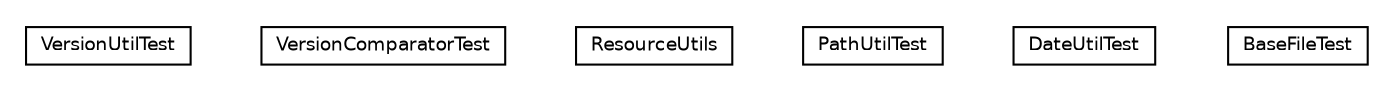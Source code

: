 #!/usr/local/bin/dot
#
# Class diagram 
# Generated by UmlGraph version 4.6 (http://www.spinellis.gr/sw/umlgraph)
#

digraph G {
	edge [fontname="Helvetica",fontsize=10,labelfontname="Helvetica",labelfontsize=10];
	node [fontname="Helvetica",fontsize=10,shape=plaintext];
	// org.apache.maven.archiva.common.utils.VersionUtilTest
	c212 [label=<<table border="0" cellborder="1" cellspacing="0" cellpadding="2" port="p" href="./VersionUtilTest.html">
		<tr><td><table border="0" cellspacing="0" cellpadding="1">
			<tr><td> VersionUtilTest </td></tr>
		</table></td></tr>
		</table>>, fontname="Helvetica", fontcolor="black", fontsize=9.0];
	// org.apache.maven.archiva.common.utils.VersionComparatorTest
	c213 [label=<<table border="0" cellborder="1" cellspacing="0" cellpadding="2" port="p" href="./VersionComparatorTest.html">
		<tr><td><table border="0" cellspacing="0" cellpadding="1">
			<tr><td> VersionComparatorTest </td></tr>
		</table></td></tr>
		</table>>, fontname="Helvetica", fontcolor="black", fontsize=9.0];
	// org.apache.maven.archiva.common.utils.ResourceUtils
	c214 [label=<<table border="0" cellborder="1" cellspacing="0" cellpadding="2" port="p" href="./ResourceUtils.html">
		<tr><td><table border="0" cellspacing="0" cellpadding="1">
			<tr><td> ResourceUtils </td></tr>
		</table></td></tr>
		</table>>, fontname="Helvetica", fontcolor="black", fontsize=9.0];
	// org.apache.maven.archiva.common.utils.PathUtilTest
	c215 [label=<<table border="0" cellborder="1" cellspacing="0" cellpadding="2" port="p" href="./PathUtilTest.html">
		<tr><td><table border="0" cellspacing="0" cellpadding="1">
			<tr><td> PathUtilTest </td></tr>
		</table></td></tr>
		</table>>, fontname="Helvetica", fontcolor="black", fontsize=9.0];
	// org.apache.maven.archiva.common.utils.DateUtilTest
	c216 [label=<<table border="0" cellborder="1" cellspacing="0" cellpadding="2" port="p" href="./DateUtilTest.html">
		<tr><td><table border="0" cellspacing="0" cellpadding="1">
			<tr><td> DateUtilTest </td></tr>
		</table></td></tr>
		</table>>, fontname="Helvetica", fontcolor="black", fontsize=9.0];
	// org.apache.maven.archiva.common.utils.BaseFileTest
	c217 [label=<<table border="0" cellborder="1" cellspacing="0" cellpadding="2" port="p" href="./BaseFileTest.html">
		<tr><td><table border="0" cellspacing="0" cellpadding="1">
			<tr><td> BaseFileTest </td></tr>
		</table></td></tr>
		</table>>, fontname="Helvetica", fontcolor="black", fontsize=9.0];
}

